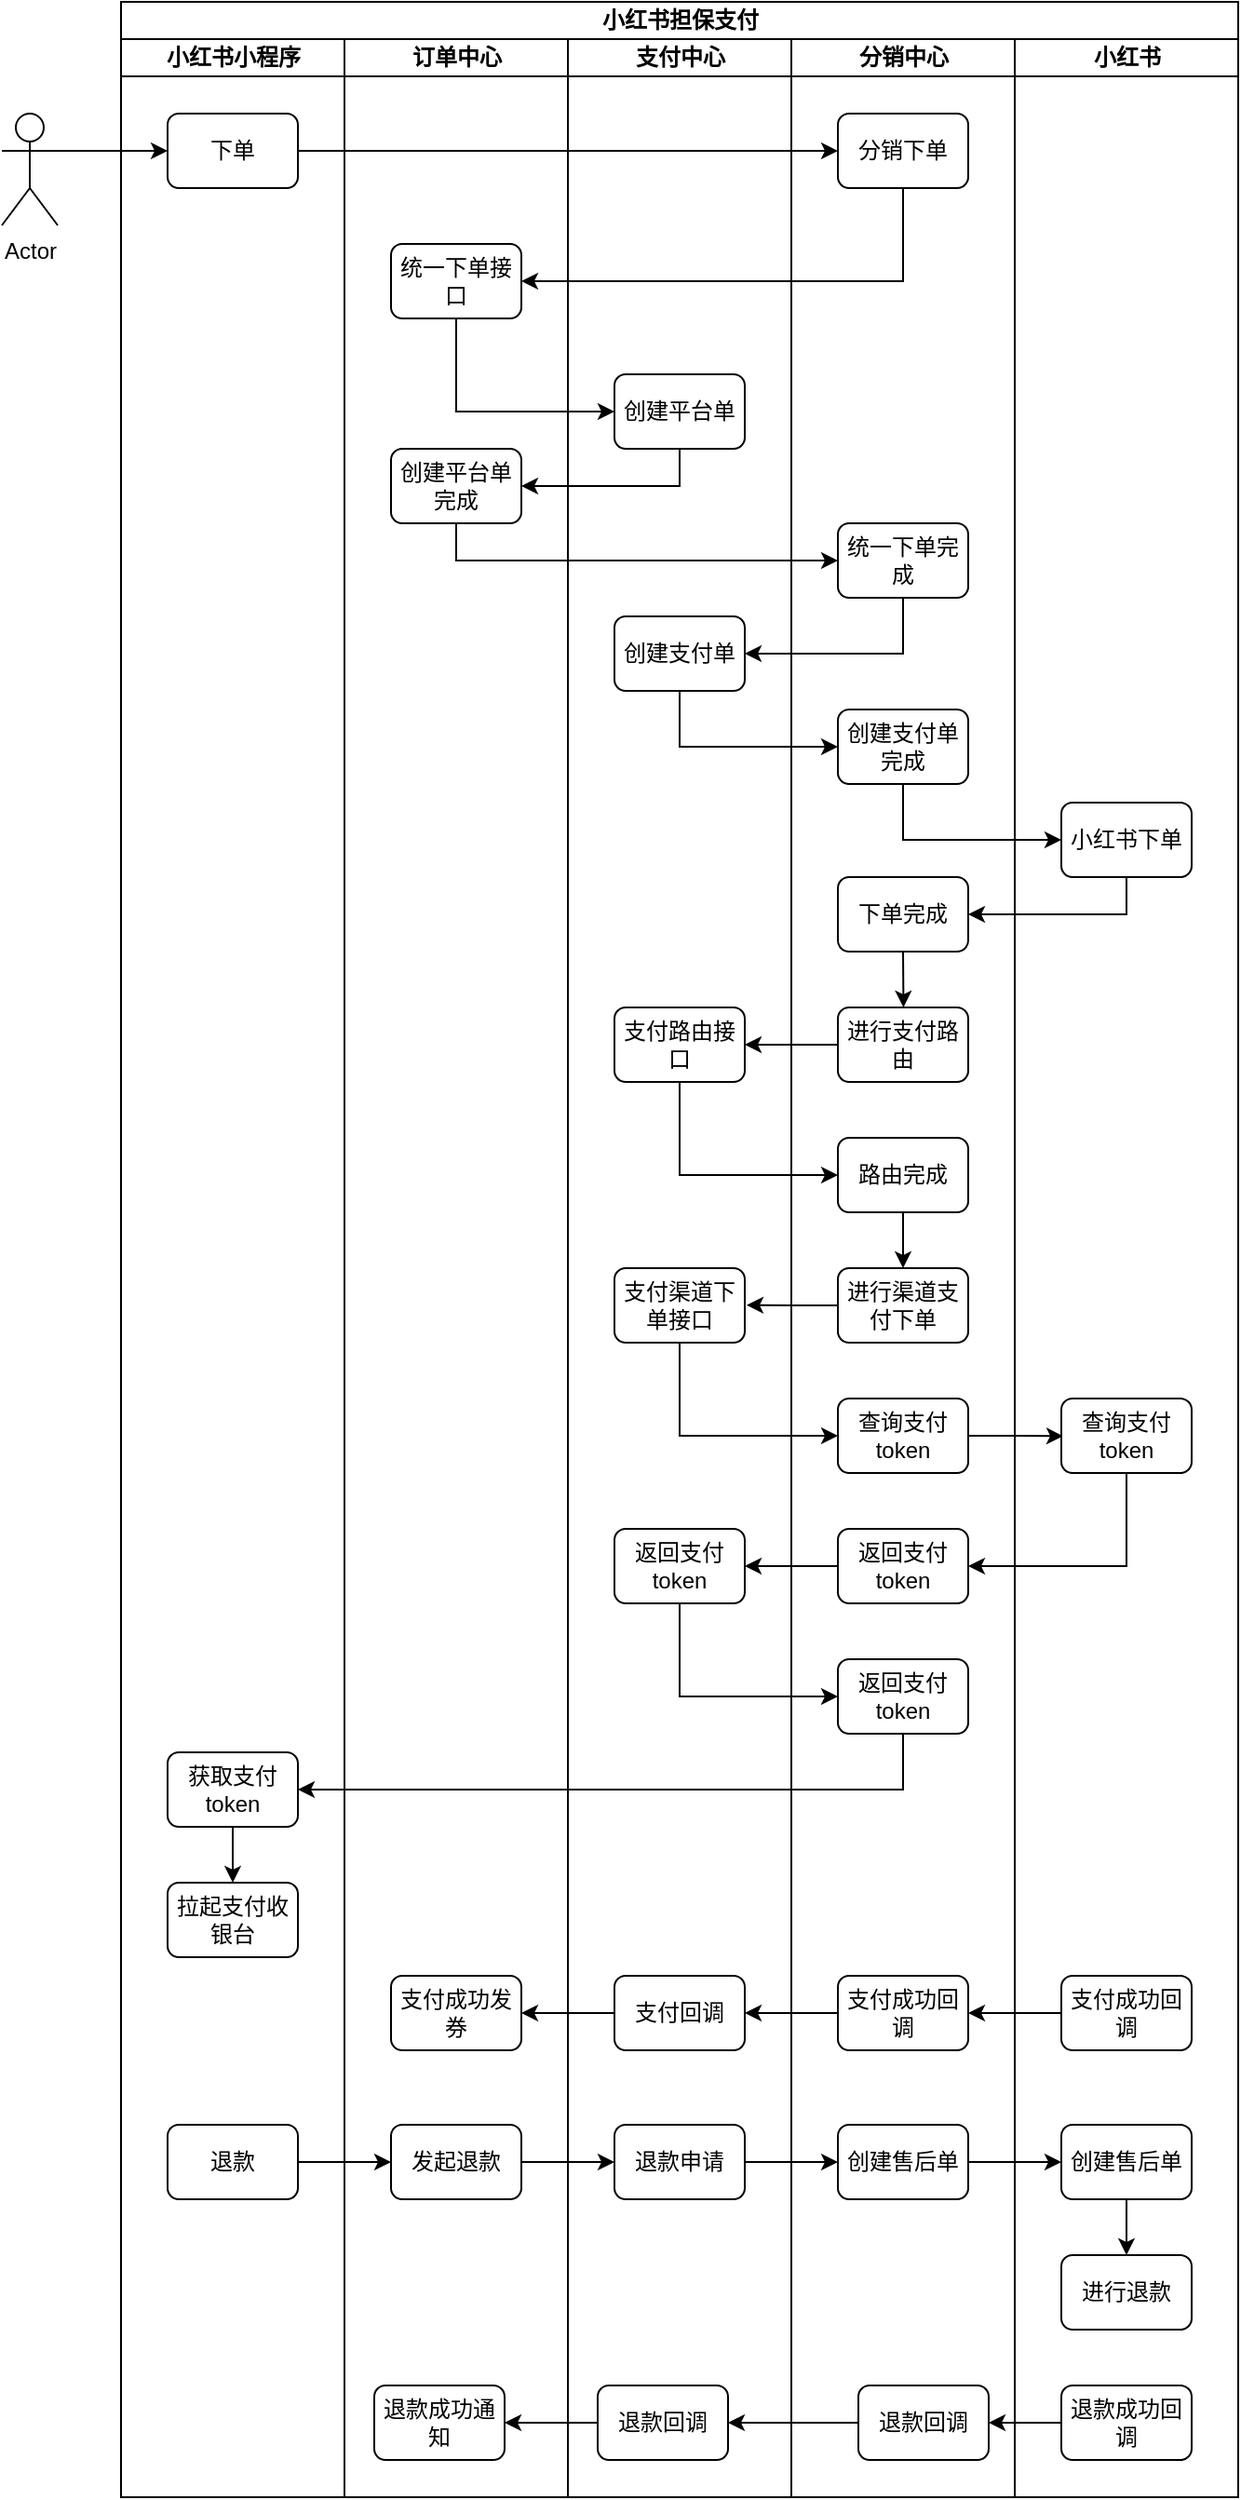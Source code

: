 <mxfile version="24.7.0" type="github">
  <diagram name="第 1 页" id="IxdUAaIlxtq6js6nrn1g">
    <mxGraphModel dx="1049" dy="534" grid="1" gridSize="10" guides="1" tooltips="1" connect="1" arrows="1" fold="1" page="1" pageScale="1" pageWidth="827" pageHeight="1169" math="0" shadow="0">
      <root>
        <mxCell id="0" />
        <mxCell id="1" parent="0" />
        <mxCell id="r6vLyPiI_a7MKD_B-JSS-9" value="小红书担保支付" style="swimlane;childLayout=stackLayout;resizeParent=1;resizeParentMax=0;startSize=20;html=1;" parent="1" vertex="1">
          <mxGeometry x="114" y="270" width="600" height="1340" as="geometry" />
        </mxCell>
        <mxCell id="r6vLyPiI_a7MKD_B-JSS-10" value="小红书小程序" style="swimlane;startSize=20;html=1;" parent="r6vLyPiI_a7MKD_B-JSS-9" vertex="1">
          <mxGeometry y="20" width="120" height="1320" as="geometry" />
        </mxCell>
        <mxCell id="r6vLyPiI_a7MKD_B-JSS-15" value="下单" style="rounded=1;whiteSpace=wrap;html=1;" parent="r6vLyPiI_a7MKD_B-JSS-10" vertex="1">
          <mxGeometry x="25" y="40" width="70" height="40" as="geometry" />
        </mxCell>
        <mxCell id="r6vLyPiI_a7MKD_B-JSS-91" value="退款" style="rounded=1;whiteSpace=wrap;html=1;" parent="r6vLyPiI_a7MKD_B-JSS-10" vertex="1">
          <mxGeometry x="25" y="1120" width="70" height="40" as="geometry" />
        </mxCell>
        <mxCell id="fB9ky6kHI-VwK9DL9WKI-206" style="edgeStyle=orthogonalEdgeStyle;rounded=0;orthogonalLoop=1;jettySize=auto;html=1;exitX=0.5;exitY=1;exitDx=0;exitDy=0;" edge="1" parent="r6vLyPiI_a7MKD_B-JSS-10" source="fB9ky6kHI-VwK9DL9WKI-123" target="fB9ky6kHI-VwK9DL9WKI-205">
          <mxGeometry relative="1" as="geometry" />
        </mxCell>
        <mxCell id="fB9ky6kHI-VwK9DL9WKI-123" value="获取支付token" style="rounded=1;whiteSpace=wrap;html=1;" vertex="1" parent="r6vLyPiI_a7MKD_B-JSS-10">
          <mxGeometry x="25" y="920" width="70" height="40" as="geometry" />
        </mxCell>
        <mxCell id="fB9ky6kHI-VwK9DL9WKI-205" value="拉起支付收银台" style="rounded=1;whiteSpace=wrap;html=1;" vertex="1" parent="r6vLyPiI_a7MKD_B-JSS-10">
          <mxGeometry x="25" y="990" width="70" height="40" as="geometry" />
        </mxCell>
        <mxCell id="r6vLyPiI_a7MKD_B-JSS-11" value="订单中心" style="swimlane;startSize=20;html=1;" parent="r6vLyPiI_a7MKD_B-JSS-9" vertex="1">
          <mxGeometry x="120" y="20" width="120" height="1320" as="geometry" />
        </mxCell>
        <mxCell id="r6vLyPiI_a7MKD_B-JSS-22" value="统一下单接口" style="rounded=1;whiteSpace=wrap;html=1;" parent="r6vLyPiI_a7MKD_B-JSS-11" vertex="1">
          <mxGeometry x="25" y="110" width="70" height="40" as="geometry" />
        </mxCell>
        <mxCell id="r6vLyPiI_a7MKD_B-JSS-74" value="支付成功发券" style="rounded=1;whiteSpace=wrap;html=1;" parent="r6vLyPiI_a7MKD_B-JSS-11" vertex="1">
          <mxGeometry x="25" y="1040" width="70" height="40" as="geometry" />
        </mxCell>
        <mxCell id="r6vLyPiI_a7MKD_B-JSS-93" value="发起退款" style="rounded=1;whiteSpace=wrap;html=1;" parent="r6vLyPiI_a7MKD_B-JSS-11" vertex="1">
          <mxGeometry x="25" y="1120" width="70" height="40" as="geometry" />
        </mxCell>
        <mxCell id="r6vLyPiI_a7MKD_B-JSS-108" value="退款成功通知" style="rounded=1;whiteSpace=wrap;html=1;" parent="r6vLyPiI_a7MKD_B-JSS-11" vertex="1">
          <mxGeometry x="16" y="1260" width="70" height="40" as="geometry" />
        </mxCell>
        <mxCell id="r6vLyPiI_a7MKD_B-JSS-32" value="创建平台单完成" style="rounded=1;whiteSpace=wrap;html=1;" parent="r6vLyPiI_a7MKD_B-JSS-11" vertex="1">
          <mxGeometry x="25" y="220" width="70" height="40" as="geometry" />
        </mxCell>
        <mxCell id="r6vLyPiI_a7MKD_B-JSS-12" value="支付中心" style="swimlane;startSize=20;html=1;" parent="r6vLyPiI_a7MKD_B-JSS-9" vertex="1">
          <mxGeometry x="240" y="20" width="120" height="1320" as="geometry" />
        </mxCell>
        <mxCell id="r6vLyPiI_a7MKD_B-JSS-30" value="创建平台单" style="rounded=1;whiteSpace=wrap;html=1;" parent="r6vLyPiI_a7MKD_B-JSS-12" vertex="1">
          <mxGeometry x="25" y="180" width="70" height="40" as="geometry" />
        </mxCell>
        <mxCell id="r6vLyPiI_a7MKD_B-JSS-72" value="支付回调" style="rounded=1;whiteSpace=wrap;html=1;" parent="r6vLyPiI_a7MKD_B-JSS-12" vertex="1">
          <mxGeometry x="25" y="1040" width="70" height="40" as="geometry" />
        </mxCell>
        <mxCell id="r6vLyPiI_a7MKD_B-JSS-95" value="退款申请" style="rounded=1;whiteSpace=wrap;html=1;" parent="r6vLyPiI_a7MKD_B-JSS-12" vertex="1">
          <mxGeometry x="25" y="1120" width="70" height="40" as="geometry" />
        </mxCell>
        <mxCell id="r6vLyPiI_a7MKD_B-JSS-106" value="退款回调" style="rounded=1;whiteSpace=wrap;html=1;" parent="r6vLyPiI_a7MKD_B-JSS-12" vertex="1">
          <mxGeometry x="16" y="1260" width="70" height="40" as="geometry" />
        </mxCell>
        <mxCell id="r6vLyPiI_a7MKD_B-JSS-35" value="创建支付单" style="rounded=1;whiteSpace=wrap;html=1;" parent="r6vLyPiI_a7MKD_B-JSS-12" vertex="1">
          <mxGeometry x="25" y="310" width="70" height="40" as="geometry" />
        </mxCell>
        <mxCell id="fB9ky6kHI-VwK9DL9WKI-16" value="支付路由接口" style="rounded=1;whiteSpace=wrap;html=1;" vertex="1" parent="r6vLyPiI_a7MKD_B-JSS-12">
          <mxGeometry x="25" y="520" width="70" height="40" as="geometry" />
        </mxCell>
        <mxCell id="fB9ky6kHI-VwK9DL9WKI-33" value="支付渠道下单接口" style="rounded=1;whiteSpace=wrap;html=1;" vertex="1" parent="r6vLyPiI_a7MKD_B-JSS-12">
          <mxGeometry x="25" y="660" width="70" height="40" as="geometry" />
        </mxCell>
        <mxCell id="fB9ky6kHI-VwK9DL9WKI-41" value="返回支付token" style="rounded=1;whiteSpace=wrap;html=1;" vertex="1" parent="r6vLyPiI_a7MKD_B-JSS-12">
          <mxGeometry x="25" y="800" width="70" height="40" as="geometry" />
        </mxCell>
        <mxCell id="r6vLyPiI_a7MKD_B-JSS-14" value="分销中心" style="swimlane;startSize=20;html=1;" parent="r6vLyPiI_a7MKD_B-JSS-9" vertex="1">
          <mxGeometry x="360" y="20" width="120" height="1320" as="geometry" />
        </mxCell>
        <mxCell id="fB9ky6kHI-VwK9DL9WKI-15" style="edgeStyle=orthogonalEdgeStyle;rounded=0;orthogonalLoop=1;jettySize=auto;html=1;exitX=0.5;exitY=1;exitDx=0;exitDy=0;" edge="1" parent="r6vLyPiI_a7MKD_B-JSS-14" source="r6vLyPiI_a7MKD_B-JSS-61">
          <mxGeometry relative="1" as="geometry">
            <mxPoint x="60.226" y="520" as="targetPoint" />
          </mxGeometry>
        </mxCell>
        <mxCell id="r6vLyPiI_a7MKD_B-JSS-61" value="下单完成" style="rounded=1;whiteSpace=wrap;html=1;" parent="r6vLyPiI_a7MKD_B-JSS-14" vertex="1">
          <mxGeometry x="25" y="450" width="70" height="40" as="geometry" />
        </mxCell>
        <mxCell id="r6vLyPiI_a7MKD_B-JSS-70" value="支付成功回调" style="rounded=1;whiteSpace=wrap;html=1;" parent="r6vLyPiI_a7MKD_B-JSS-14" vertex="1">
          <mxGeometry x="25" y="1040" width="70" height="40" as="geometry" />
        </mxCell>
        <mxCell id="r6vLyPiI_a7MKD_B-JSS-97" value="创建售后单" style="rounded=1;whiteSpace=wrap;html=1;" parent="r6vLyPiI_a7MKD_B-JSS-14" vertex="1">
          <mxGeometry x="25" y="1120" width="70" height="40" as="geometry" />
        </mxCell>
        <mxCell id="r6vLyPiI_a7MKD_B-JSS-104" value="退款回调" style="rounded=1;whiteSpace=wrap;html=1;" parent="r6vLyPiI_a7MKD_B-JSS-14" vertex="1">
          <mxGeometry x="36" y="1260" width="70" height="40" as="geometry" />
        </mxCell>
        <mxCell id="r6vLyPiI_a7MKD_B-JSS-20" value="分销下单" style="rounded=1;whiteSpace=wrap;html=1;" parent="r6vLyPiI_a7MKD_B-JSS-14" vertex="1">
          <mxGeometry x="25" y="40" width="70" height="40" as="geometry" />
        </mxCell>
        <mxCell id="fB9ky6kHI-VwK9DL9WKI-8" value="统一下单完成" style="rounded=1;whiteSpace=wrap;html=1;" vertex="1" parent="r6vLyPiI_a7MKD_B-JSS-14">
          <mxGeometry x="25" y="260" width="70" height="40" as="geometry" />
        </mxCell>
        <mxCell id="fB9ky6kHI-VwK9DL9WKI-11" value="创建支付单完成" style="rounded=1;whiteSpace=wrap;html=1;" vertex="1" parent="r6vLyPiI_a7MKD_B-JSS-14">
          <mxGeometry x="25" y="360" width="70" height="40" as="geometry" />
        </mxCell>
        <mxCell id="fB9ky6kHI-VwK9DL9WKI-14" value="进行支付路由" style="rounded=1;whiteSpace=wrap;html=1;" vertex="1" parent="r6vLyPiI_a7MKD_B-JSS-14">
          <mxGeometry x="25" y="520" width="70" height="40" as="geometry" />
        </mxCell>
        <mxCell id="fB9ky6kHI-VwK9DL9WKI-32" style="edgeStyle=orthogonalEdgeStyle;rounded=0;orthogonalLoop=1;jettySize=auto;html=1;exitX=0.5;exitY=1;exitDx=0;exitDy=0;" edge="1" parent="r6vLyPiI_a7MKD_B-JSS-14" source="fB9ky6kHI-VwK9DL9WKI-19" target="fB9ky6kHI-VwK9DL9WKI-31">
          <mxGeometry relative="1" as="geometry" />
        </mxCell>
        <mxCell id="fB9ky6kHI-VwK9DL9WKI-19" value="路由完成" style="rounded=1;whiteSpace=wrap;html=1;" vertex="1" parent="r6vLyPiI_a7MKD_B-JSS-14">
          <mxGeometry x="25" y="590" width="70" height="40" as="geometry" />
        </mxCell>
        <mxCell id="fB9ky6kHI-VwK9DL9WKI-34" style="edgeStyle=orthogonalEdgeStyle;rounded=0;orthogonalLoop=1;jettySize=auto;html=1;exitX=0;exitY=0.5;exitDx=0;exitDy=0;" edge="1" parent="r6vLyPiI_a7MKD_B-JSS-14" source="fB9ky6kHI-VwK9DL9WKI-31">
          <mxGeometry relative="1" as="geometry">
            <mxPoint x="-24.0" y="679.871" as="targetPoint" />
          </mxGeometry>
        </mxCell>
        <mxCell id="fB9ky6kHI-VwK9DL9WKI-31" value="进行渠道支付下单" style="rounded=1;whiteSpace=wrap;html=1;" vertex="1" parent="r6vLyPiI_a7MKD_B-JSS-14">
          <mxGeometry x="25" y="660" width="70" height="40" as="geometry" />
        </mxCell>
        <mxCell id="fB9ky6kHI-VwK9DL9WKI-37" style="edgeStyle=orthogonalEdgeStyle;rounded=0;orthogonalLoop=1;jettySize=auto;html=1;exitX=1;exitY=0.5;exitDx=0;exitDy=0;" edge="1" parent="r6vLyPiI_a7MKD_B-JSS-14" source="fB9ky6kHI-VwK9DL9WKI-36">
          <mxGeometry relative="1" as="geometry">
            <mxPoint x="146.0" y="750.194" as="targetPoint" />
          </mxGeometry>
        </mxCell>
        <mxCell id="fB9ky6kHI-VwK9DL9WKI-36" value="查询支付token" style="rounded=1;whiteSpace=wrap;html=1;" vertex="1" parent="r6vLyPiI_a7MKD_B-JSS-14">
          <mxGeometry x="25" y="730" width="70" height="40" as="geometry" />
        </mxCell>
        <mxCell id="fB9ky6kHI-VwK9DL9WKI-40" value="返回支付token" style="rounded=1;whiteSpace=wrap;html=1;" vertex="1" parent="r6vLyPiI_a7MKD_B-JSS-14">
          <mxGeometry x="25" y="800" width="70" height="40" as="geometry" />
        </mxCell>
        <mxCell id="fB9ky6kHI-VwK9DL9WKI-44" value="返回支付token" style="rounded=1;whiteSpace=wrap;html=1;" vertex="1" parent="r6vLyPiI_a7MKD_B-JSS-14">
          <mxGeometry x="25" y="870" width="70" height="40" as="geometry" />
        </mxCell>
        <mxCell id="r6vLyPiI_a7MKD_B-JSS-13" value="小红书" style="swimlane;startSize=20;html=1;" parent="r6vLyPiI_a7MKD_B-JSS-9" vertex="1">
          <mxGeometry x="480" y="20" width="120" height="1320" as="geometry" />
        </mxCell>
        <mxCell id="r6vLyPiI_a7MKD_B-JSS-59" value="小红书下单" style="rounded=1;whiteSpace=wrap;html=1;" parent="r6vLyPiI_a7MKD_B-JSS-13" vertex="1">
          <mxGeometry x="25" y="410" width="70" height="40" as="geometry" />
        </mxCell>
        <mxCell id="r6vLyPiI_a7MKD_B-JSS-69" value="支付成功回调" style="rounded=1;whiteSpace=wrap;html=1;" parent="r6vLyPiI_a7MKD_B-JSS-13" vertex="1">
          <mxGeometry x="25" y="1040" width="70" height="40" as="geometry" />
        </mxCell>
        <mxCell id="r6vLyPiI_a7MKD_B-JSS-102" style="edgeStyle=orthogonalEdgeStyle;rounded=0;orthogonalLoop=1;jettySize=auto;html=1;exitX=0.5;exitY=1;exitDx=0;exitDy=0;entryX=0.5;entryY=0;entryDx=0;entryDy=0;" parent="r6vLyPiI_a7MKD_B-JSS-13" source="r6vLyPiI_a7MKD_B-JSS-99" target="r6vLyPiI_a7MKD_B-JSS-101" edge="1">
          <mxGeometry relative="1" as="geometry" />
        </mxCell>
        <mxCell id="r6vLyPiI_a7MKD_B-JSS-99" value="创建售后单" style="rounded=1;whiteSpace=wrap;html=1;" parent="r6vLyPiI_a7MKD_B-JSS-13" vertex="1">
          <mxGeometry x="25" y="1120" width="70" height="40" as="geometry" />
        </mxCell>
        <mxCell id="r6vLyPiI_a7MKD_B-JSS-101" value="进行退款" style="rounded=1;whiteSpace=wrap;html=1;" parent="r6vLyPiI_a7MKD_B-JSS-13" vertex="1">
          <mxGeometry x="25" y="1190" width="70" height="40" as="geometry" />
        </mxCell>
        <mxCell id="r6vLyPiI_a7MKD_B-JSS-103" value="退款成功回调" style="rounded=1;whiteSpace=wrap;html=1;" parent="r6vLyPiI_a7MKD_B-JSS-13" vertex="1">
          <mxGeometry x="25" y="1260" width="70" height="40" as="geometry" />
        </mxCell>
        <mxCell id="fB9ky6kHI-VwK9DL9WKI-38" value="查询支付token" style="rounded=1;whiteSpace=wrap;html=1;" vertex="1" parent="r6vLyPiI_a7MKD_B-JSS-13">
          <mxGeometry x="25" y="730" width="70" height="40" as="geometry" />
        </mxCell>
        <mxCell id="r6vLyPiI_a7MKD_B-JSS-23" style="edgeStyle=orthogonalEdgeStyle;rounded=0;orthogonalLoop=1;jettySize=auto;html=1;exitX=0.5;exitY=1;exitDx=0;exitDy=0;entryX=1;entryY=0.5;entryDx=0;entryDy=0;" parent="r6vLyPiI_a7MKD_B-JSS-9" source="r6vLyPiI_a7MKD_B-JSS-20" target="r6vLyPiI_a7MKD_B-JSS-22" edge="1">
          <mxGeometry relative="1" as="geometry" />
        </mxCell>
        <mxCell id="r6vLyPiI_a7MKD_B-JSS-33" style="edgeStyle=orthogonalEdgeStyle;rounded=0;orthogonalLoop=1;jettySize=auto;html=1;exitX=0.5;exitY=1;exitDx=0;exitDy=0;entryX=1;entryY=0.5;entryDx=0;entryDy=0;" parent="r6vLyPiI_a7MKD_B-JSS-9" source="r6vLyPiI_a7MKD_B-JSS-30" target="r6vLyPiI_a7MKD_B-JSS-32" edge="1">
          <mxGeometry relative="1" as="geometry" />
        </mxCell>
        <mxCell id="r6vLyPiI_a7MKD_B-JSS-62" style="edgeStyle=orthogonalEdgeStyle;rounded=0;orthogonalLoop=1;jettySize=auto;html=1;exitX=0.5;exitY=1;exitDx=0;exitDy=0;entryX=1;entryY=0.5;entryDx=0;entryDy=0;" parent="r6vLyPiI_a7MKD_B-JSS-9" source="r6vLyPiI_a7MKD_B-JSS-59" target="r6vLyPiI_a7MKD_B-JSS-61" edge="1">
          <mxGeometry relative="1" as="geometry" />
        </mxCell>
        <mxCell id="r6vLyPiI_a7MKD_B-JSS-71" style="edgeStyle=orthogonalEdgeStyle;rounded=0;orthogonalLoop=1;jettySize=auto;html=1;exitX=0;exitY=0.5;exitDx=0;exitDy=0;entryX=1;entryY=0.5;entryDx=0;entryDy=0;" parent="r6vLyPiI_a7MKD_B-JSS-9" source="r6vLyPiI_a7MKD_B-JSS-69" target="r6vLyPiI_a7MKD_B-JSS-70" edge="1">
          <mxGeometry relative="1" as="geometry" />
        </mxCell>
        <mxCell id="r6vLyPiI_a7MKD_B-JSS-73" style="edgeStyle=orthogonalEdgeStyle;rounded=0;orthogonalLoop=1;jettySize=auto;html=1;exitX=0;exitY=0.5;exitDx=0;exitDy=0;entryX=1;entryY=0.5;entryDx=0;entryDy=0;" parent="r6vLyPiI_a7MKD_B-JSS-9" source="r6vLyPiI_a7MKD_B-JSS-70" target="r6vLyPiI_a7MKD_B-JSS-72" edge="1">
          <mxGeometry relative="1" as="geometry" />
        </mxCell>
        <mxCell id="r6vLyPiI_a7MKD_B-JSS-75" style="edgeStyle=orthogonalEdgeStyle;rounded=0;orthogonalLoop=1;jettySize=auto;html=1;exitX=0;exitY=0.5;exitDx=0;exitDy=0;" parent="r6vLyPiI_a7MKD_B-JSS-9" source="r6vLyPiI_a7MKD_B-JSS-72" target="r6vLyPiI_a7MKD_B-JSS-74" edge="1">
          <mxGeometry relative="1" as="geometry" />
        </mxCell>
        <mxCell id="r6vLyPiI_a7MKD_B-JSS-94" style="edgeStyle=orthogonalEdgeStyle;rounded=0;orthogonalLoop=1;jettySize=auto;html=1;exitX=1;exitY=0.5;exitDx=0;exitDy=0;entryX=0;entryY=0.5;entryDx=0;entryDy=0;" parent="r6vLyPiI_a7MKD_B-JSS-9" source="r6vLyPiI_a7MKD_B-JSS-91" target="r6vLyPiI_a7MKD_B-JSS-93" edge="1">
          <mxGeometry relative="1" as="geometry" />
        </mxCell>
        <mxCell id="r6vLyPiI_a7MKD_B-JSS-96" style="edgeStyle=orthogonalEdgeStyle;rounded=0;orthogonalLoop=1;jettySize=auto;html=1;exitX=1;exitY=0.5;exitDx=0;exitDy=0;entryX=0;entryY=0.5;entryDx=0;entryDy=0;" parent="r6vLyPiI_a7MKD_B-JSS-9" source="r6vLyPiI_a7MKD_B-JSS-93" target="r6vLyPiI_a7MKD_B-JSS-95" edge="1">
          <mxGeometry relative="1" as="geometry" />
        </mxCell>
        <mxCell id="r6vLyPiI_a7MKD_B-JSS-98" style="edgeStyle=orthogonalEdgeStyle;rounded=0;orthogonalLoop=1;jettySize=auto;html=1;exitX=1;exitY=0.5;exitDx=0;exitDy=0;entryX=0;entryY=0.5;entryDx=0;entryDy=0;" parent="r6vLyPiI_a7MKD_B-JSS-9" source="r6vLyPiI_a7MKD_B-JSS-95" target="r6vLyPiI_a7MKD_B-JSS-97" edge="1">
          <mxGeometry relative="1" as="geometry" />
        </mxCell>
        <mxCell id="r6vLyPiI_a7MKD_B-JSS-100" style="edgeStyle=orthogonalEdgeStyle;rounded=0;orthogonalLoop=1;jettySize=auto;html=1;exitX=1;exitY=0.5;exitDx=0;exitDy=0;entryX=0;entryY=0.5;entryDx=0;entryDy=0;" parent="r6vLyPiI_a7MKD_B-JSS-9" source="r6vLyPiI_a7MKD_B-JSS-97" target="r6vLyPiI_a7MKD_B-JSS-99" edge="1">
          <mxGeometry relative="1" as="geometry" />
        </mxCell>
        <mxCell id="r6vLyPiI_a7MKD_B-JSS-105" style="edgeStyle=orthogonalEdgeStyle;rounded=0;orthogonalLoop=1;jettySize=auto;html=1;exitX=0;exitY=0.5;exitDx=0;exitDy=0;entryX=1;entryY=0.5;entryDx=0;entryDy=0;" parent="r6vLyPiI_a7MKD_B-JSS-9" source="r6vLyPiI_a7MKD_B-JSS-103" target="r6vLyPiI_a7MKD_B-JSS-104" edge="1">
          <mxGeometry relative="1" as="geometry" />
        </mxCell>
        <mxCell id="r6vLyPiI_a7MKD_B-JSS-107" style="edgeStyle=orthogonalEdgeStyle;rounded=0;orthogonalLoop=1;jettySize=auto;html=1;exitX=0;exitY=0.5;exitDx=0;exitDy=0;entryX=1;entryY=0.5;entryDx=0;entryDy=0;" parent="r6vLyPiI_a7MKD_B-JSS-9" source="r6vLyPiI_a7MKD_B-JSS-104" target="r6vLyPiI_a7MKD_B-JSS-106" edge="1">
          <mxGeometry relative="1" as="geometry" />
        </mxCell>
        <mxCell id="r6vLyPiI_a7MKD_B-JSS-109" style="edgeStyle=orthogonalEdgeStyle;rounded=0;orthogonalLoop=1;jettySize=auto;html=1;exitX=0;exitY=0.5;exitDx=0;exitDy=0;entryX=1;entryY=0.5;entryDx=0;entryDy=0;" parent="r6vLyPiI_a7MKD_B-JSS-9" source="r6vLyPiI_a7MKD_B-JSS-106" target="r6vLyPiI_a7MKD_B-JSS-108" edge="1">
          <mxGeometry relative="1" as="geometry" />
        </mxCell>
        <mxCell id="fB9ky6kHI-VwK9DL9WKI-1" style="edgeStyle=orthogonalEdgeStyle;rounded=0;orthogonalLoop=1;jettySize=auto;html=1;exitX=1;exitY=0.5;exitDx=0;exitDy=0;entryX=0;entryY=0.5;entryDx=0;entryDy=0;" edge="1" parent="r6vLyPiI_a7MKD_B-JSS-9" source="r6vLyPiI_a7MKD_B-JSS-15" target="r6vLyPiI_a7MKD_B-JSS-20">
          <mxGeometry relative="1" as="geometry" />
        </mxCell>
        <mxCell id="fB9ky6kHI-VwK9DL9WKI-2" style="edgeStyle=orthogonalEdgeStyle;rounded=0;orthogonalLoop=1;jettySize=auto;html=1;exitX=0.5;exitY=1;exitDx=0;exitDy=0;entryX=0;entryY=0.5;entryDx=0;entryDy=0;" edge="1" parent="r6vLyPiI_a7MKD_B-JSS-9" source="r6vLyPiI_a7MKD_B-JSS-22" target="r6vLyPiI_a7MKD_B-JSS-30">
          <mxGeometry relative="1" as="geometry" />
        </mxCell>
        <mxCell id="fB9ky6kHI-VwK9DL9WKI-9" style="edgeStyle=orthogonalEdgeStyle;rounded=0;orthogonalLoop=1;jettySize=auto;html=1;exitX=0.5;exitY=1;exitDx=0;exitDy=0;entryX=0;entryY=0.5;entryDx=0;entryDy=0;" edge="1" parent="r6vLyPiI_a7MKD_B-JSS-9" source="r6vLyPiI_a7MKD_B-JSS-32" target="fB9ky6kHI-VwK9DL9WKI-8">
          <mxGeometry relative="1" as="geometry" />
        </mxCell>
        <mxCell id="fB9ky6kHI-VwK9DL9WKI-10" style="edgeStyle=orthogonalEdgeStyle;rounded=0;orthogonalLoop=1;jettySize=auto;html=1;exitX=0.5;exitY=1;exitDx=0;exitDy=0;entryX=1;entryY=0.5;entryDx=0;entryDy=0;" edge="1" parent="r6vLyPiI_a7MKD_B-JSS-9" source="fB9ky6kHI-VwK9DL9WKI-8" target="r6vLyPiI_a7MKD_B-JSS-35">
          <mxGeometry relative="1" as="geometry" />
        </mxCell>
        <mxCell id="fB9ky6kHI-VwK9DL9WKI-12" style="edgeStyle=orthogonalEdgeStyle;rounded=0;orthogonalLoop=1;jettySize=auto;html=1;exitX=0.5;exitY=1;exitDx=0;exitDy=0;entryX=0;entryY=0.5;entryDx=0;entryDy=0;" edge="1" parent="r6vLyPiI_a7MKD_B-JSS-9" source="r6vLyPiI_a7MKD_B-JSS-35" target="fB9ky6kHI-VwK9DL9WKI-11">
          <mxGeometry relative="1" as="geometry" />
        </mxCell>
        <mxCell id="fB9ky6kHI-VwK9DL9WKI-13" style="edgeStyle=orthogonalEdgeStyle;rounded=0;orthogonalLoop=1;jettySize=auto;html=1;exitX=0.5;exitY=1;exitDx=0;exitDy=0;entryX=0;entryY=0.5;entryDx=0;entryDy=0;" edge="1" parent="r6vLyPiI_a7MKD_B-JSS-9" source="fB9ky6kHI-VwK9DL9WKI-11" target="r6vLyPiI_a7MKD_B-JSS-59">
          <mxGeometry relative="1" as="geometry" />
        </mxCell>
        <mxCell id="fB9ky6kHI-VwK9DL9WKI-17" style="edgeStyle=orthogonalEdgeStyle;rounded=0;orthogonalLoop=1;jettySize=auto;html=1;exitX=0;exitY=0.5;exitDx=0;exitDy=0;entryX=1;entryY=0.5;entryDx=0;entryDy=0;" edge="1" parent="r6vLyPiI_a7MKD_B-JSS-9" source="fB9ky6kHI-VwK9DL9WKI-14" target="fB9ky6kHI-VwK9DL9WKI-16">
          <mxGeometry relative="1" as="geometry" />
        </mxCell>
        <mxCell id="fB9ky6kHI-VwK9DL9WKI-18" style="edgeStyle=orthogonalEdgeStyle;rounded=0;orthogonalLoop=1;jettySize=auto;html=1;exitX=0.5;exitY=1;exitDx=0;exitDy=0;entryX=0;entryY=0.5;entryDx=0;entryDy=0;" edge="1" parent="r6vLyPiI_a7MKD_B-JSS-9" source="fB9ky6kHI-VwK9DL9WKI-16" target="fB9ky6kHI-VwK9DL9WKI-19">
          <mxGeometry relative="1" as="geometry">
            <mxPoint x="300.226" y="630" as="targetPoint" />
          </mxGeometry>
        </mxCell>
        <mxCell id="fB9ky6kHI-VwK9DL9WKI-35" style="edgeStyle=orthogonalEdgeStyle;rounded=0;orthogonalLoop=1;jettySize=auto;html=1;exitX=0.5;exitY=1;exitDx=0;exitDy=0;entryX=0;entryY=0.5;entryDx=0;entryDy=0;" edge="1" parent="r6vLyPiI_a7MKD_B-JSS-9" source="fB9ky6kHI-VwK9DL9WKI-33" target="fB9ky6kHI-VwK9DL9WKI-36">
          <mxGeometry relative="1" as="geometry">
            <mxPoint x="316.0" y="770.0" as="targetPoint" />
          </mxGeometry>
        </mxCell>
        <mxCell id="fB9ky6kHI-VwK9DL9WKI-39" style="edgeStyle=orthogonalEdgeStyle;rounded=0;orthogonalLoop=1;jettySize=auto;html=1;exitX=0.5;exitY=1;exitDx=0;exitDy=0;entryX=1;entryY=0.5;entryDx=0;entryDy=0;" edge="1" parent="r6vLyPiI_a7MKD_B-JSS-9" source="fB9ky6kHI-VwK9DL9WKI-38" target="fB9ky6kHI-VwK9DL9WKI-40">
          <mxGeometry relative="1" as="geometry">
            <mxPoint x="540.226" y="860.0" as="targetPoint" />
          </mxGeometry>
        </mxCell>
        <mxCell id="fB9ky6kHI-VwK9DL9WKI-42" style="edgeStyle=orthogonalEdgeStyle;rounded=0;orthogonalLoop=1;jettySize=auto;html=1;exitX=0;exitY=0.5;exitDx=0;exitDy=0;entryX=1;entryY=0.5;entryDx=0;entryDy=0;" edge="1" parent="r6vLyPiI_a7MKD_B-JSS-9" source="fB9ky6kHI-VwK9DL9WKI-40" target="fB9ky6kHI-VwK9DL9WKI-41">
          <mxGeometry relative="1" as="geometry" />
        </mxCell>
        <mxCell id="fB9ky6kHI-VwK9DL9WKI-43" style="edgeStyle=orthogonalEdgeStyle;rounded=0;orthogonalLoop=1;jettySize=auto;html=1;exitX=0.5;exitY=1;exitDx=0;exitDy=0;entryX=0;entryY=0.5;entryDx=0;entryDy=0;" edge="1" parent="r6vLyPiI_a7MKD_B-JSS-9" source="fB9ky6kHI-VwK9DL9WKI-41" target="fB9ky6kHI-VwK9DL9WKI-44">
          <mxGeometry relative="1" as="geometry">
            <mxPoint x="396.0" y="910.0" as="targetPoint" />
          </mxGeometry>
        </mxCell>
        <mxCell id="fB9ky6kHI-VwK9DL9WKI-124" style="edgeStyle=orthogonalEdgeStyle;rounded=0;orthogonalLoop=1;jettySize=auto;html=1;exitX=0.5;exitY=1;exitDx=0;exitDy=0;entryX=1;entryY=0.5;entryDx=0;entryDy=0;" edge="1" parent="r6vLyPiI_a7MKD_B-JSS-9" source="fB9ky6kHI-VwK9DL9WKI-44" target="fB9ky6kHI-VwK9DL9WKI-123">
          <mxGeometry relative="1" as="geometry" />
        </mxCell>
        <mxCell id="r6vLyPiI_a7MKD_B-JSS-17" style="edgeStyle=orthogonalEdgeStyle;rounded=0;orthogonalLoop=1;jettySize=auto;html=1;exitX=1;exitY=0.333;exitDx=0;exitDy=0;exitPerimeter=0;entryX=0;entryY=0.5;entryDx=0;entryDy=0;" parent="1" source="r6vLyPiI_a7MKD_B-JSS-16" target="r6vLyPiI_a7MKD_B-JSS-15" edge="1">
          <mxGeometry relative="1" as="geometry" />
        </mxCell>
        <mxCell id="r6vLyPiI_a7MKD_B-JSS-16" value="Actor" style="shape=umlActor;verticalLabelPosition=bottom;verticalAlign=top;html=1;outlineConnect=0;" parent="1" vertex="1">
          <mxGeometry x="50" y="330" width="30" height="60" as="geometry" />
        </mxCell>
      </root>
    </mxGraphModel>
  </diagram>
</mxfile>

